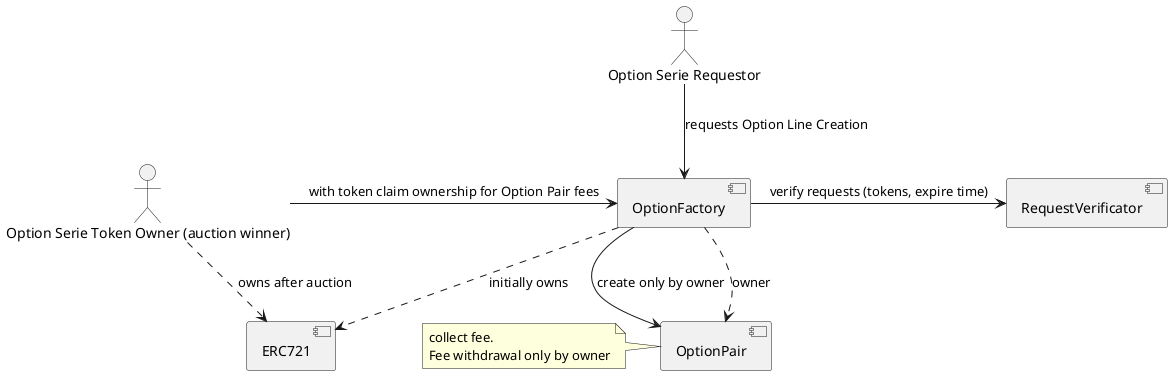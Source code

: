 @startuml
[OptionPair] 
[OptionFactory]
[RequestVerificator]

actor  "Option Serie Requestor" as requestor
actor  "Option Serie Token Owner (auction winner)" as tokenOwner

[ERC721]

requestor -down-> OptionFactory : requests Option Line Creation
tokenOwner -> OptionFactory : with token claim ownership for Option Pair fees
tokenOwner ..> ERC721 : owns after auction
OptionFactory -> RequestVerificator : verify requests (tokens, expire time)
OptionFactory ..> ERC721 : initially owns

note left of OptionPair
collect fee. 
Fee withdrawal only by owner
end note

OptionFactory ..> OptionPair : owner
OptionFactory -> OptionPair : create only by owner
@enduml